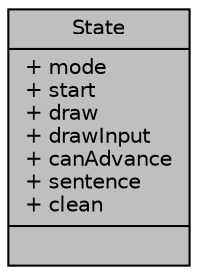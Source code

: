 digraph "State"
{
 // LATEX_PDF_SIZE
  edge [fontname="Helvetica",fontsize="10",labelfontname="Helvetica",labelfontsize="10"];
  node [fontname="Helvetica",fontsize="10",shape=record];
  Node1 [label="{State\n|+ mode\l+ start\l+ draw\l+ drawInput\l+ canAdvance\l+ sentence\l+ clean\l|}",height=0.2,width=0.4,color="black", fillcolor="grey75", style="filled", fontcolor="black",tooltip=" "];
}
